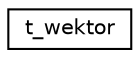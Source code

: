 digraph "Graphical Class Hierarchy"
{
  edge [fontname="Helvetica",fontsize="10",labelfontname="Helvetica",labelfontsize="10"];
  node [fontname="Helvetica",fontsize="10",shape=record];
  rankdir="LR";
  Node1 [label="t_wektor",height=0.2,width=0.4,color="black", fillcolor="white", style="filled",URL="$classt__wektor.html",tooltip="klasa obsluguje wektor "];
}
